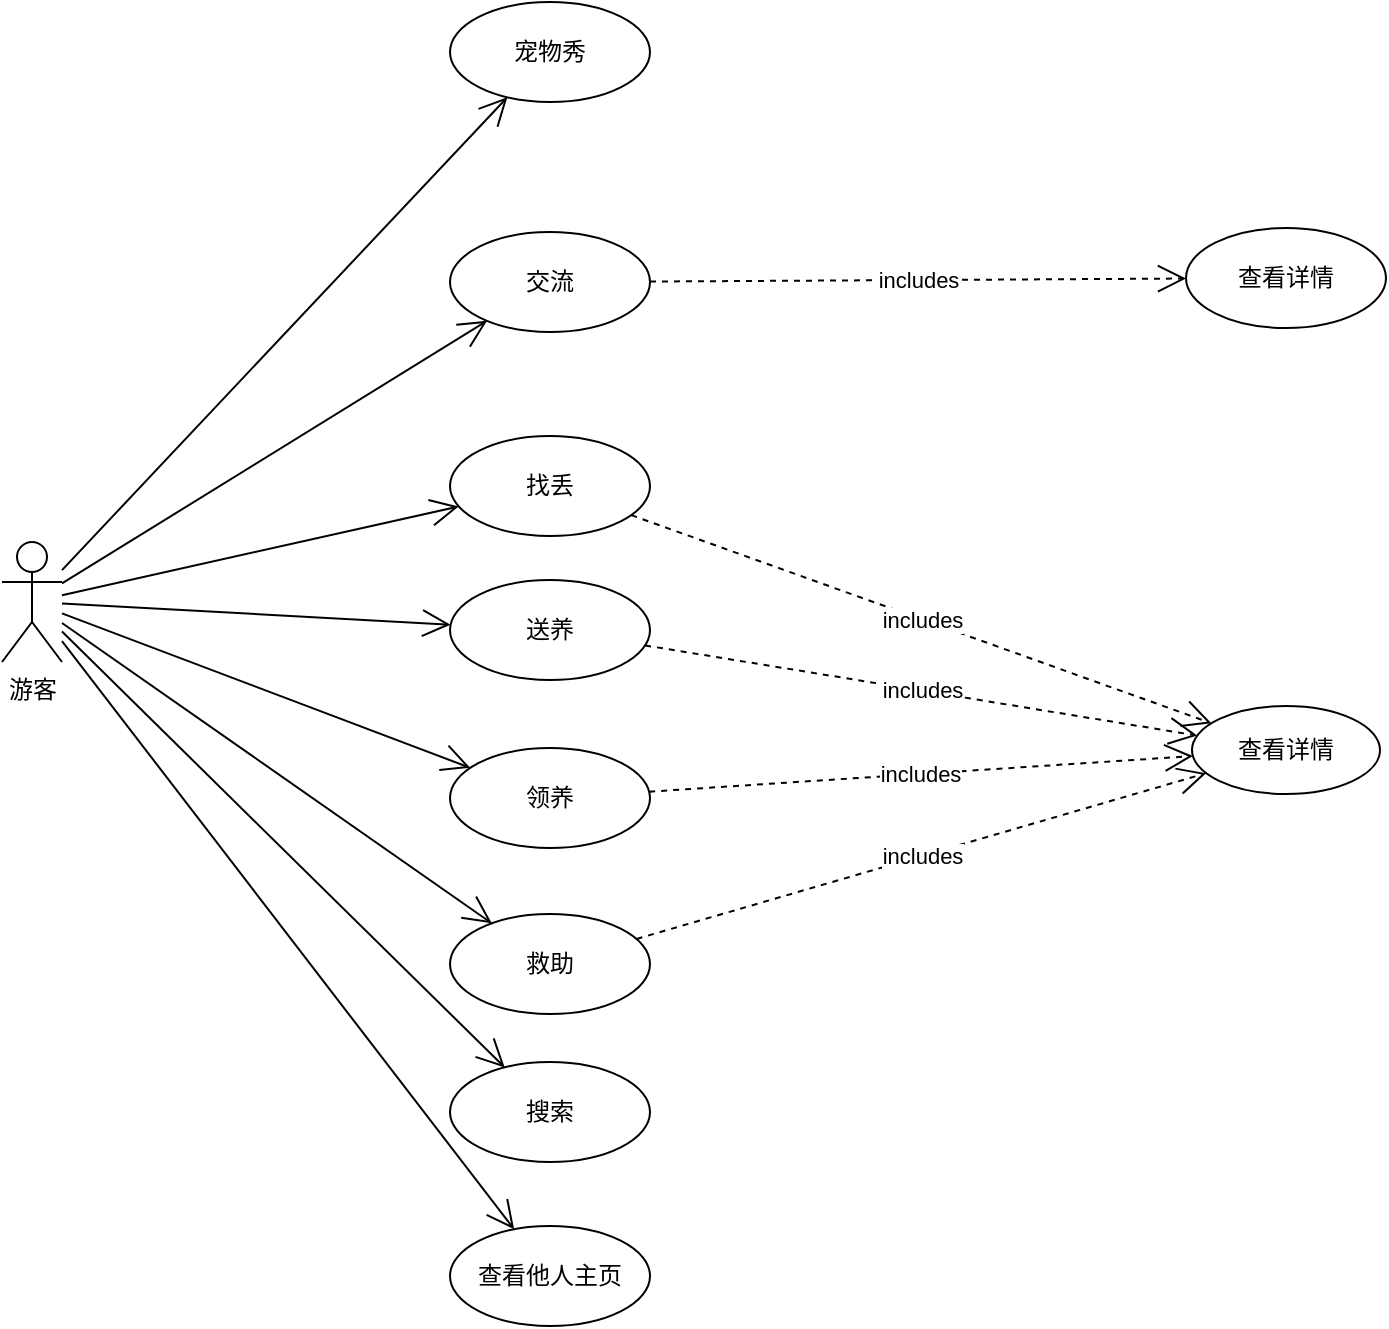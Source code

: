 <mxfile version="21.1.8" type="github">
  <diagram name="第 1 页" id="8lQIT54-kyNw0EfFA0-A">
    <mxGraphModel dx="993" dy="549" grid="0" gridSize="10" guides="1" tooltips="1" connect="1" arrows="1" fold="1" page="0" pageScale="1" pageWidth="827" pageHeight="1169" math="0" shadow="0">
      <root>
        <mxCell id="0" />
        <mxCell id="1" parent="0" />
        <mxCell id="7OAdJcNUD3Ay2zN8Ouof-6" value="游客" style="shape=umlActor;verticalLabelPosition=bottom;verticalAlign=top;html=1;" parent="1" vertex="1">
          <mxGeometry x="146" y="348" width="30" height="60" as="geometry" />
        </mxCell>
        <mxCell id="7OAdJcNUD3Ay2zN8Ouof-9" value="救助" style="ellipse;whiteSpace=wrap;html=1;verticalAlign=middle;" parent="1" vertex="1">
          <mxGeometry x="370" y="534" width="100" height="50" as="geometry" />
        </mxCell>
        <mxCell id="7OAdJcNUD3Ay2zN8Ouof-14" value="宠物秀" style="ellipse;whiteSpace=wrap;html=1;verticalAlign=middle;" parent="1" vertex="1">
          <mxGeometry x="370" y="78" width="100" height="50" as="geometry" />
        </mxCell>
        <mxCell id="7OAdJcNUD3Ay2zN8Ouof-15" value="交流" style="ellipse;whiteSpace=wrap;html=1;verticalAlign=middle;" parent="1" vertex="1">
          <mxGeometry x="370" y="193" width="100" height="50" as="geometry" />
        </mxCell>
        <mxCell id="7OAdJcNUD3Ay2zN8Ouof-16" value="送养" style="ellipse;whiteSpace=wrap;html=1;verticalAlign=middle;" parent="1" vertex="1">
          <mxGeometry x="370" y="367" width="100" height="50" as="geometry" />
        </mxCell>
        <mxCell id="7OAdJcNUD3Ay2zN8Ouof-17" value="领养" style="ellipse;whiteSpace=wrap;html=1;verticalAlign=middle;" parent="1" vertex="1">
          <mxGeometry x="370" y="451" width="100" height="50" as="geometry" />
        </mxCell>
        <mxCell id="7OAdJcNUD3Ay2zN8Ouof-18" value="找丢" style="ellipse;whiteSpace=wrap;html=1;verticalAlign=middle;horizontal=1;" parent="1" vertex="1">
          <mxGeometry x="370" y="295" width="100" height="50" as="geometry" />
        </mxCell>
        <mxCell id="7OAdJcNUD3Ay2zN8Ouof-24" value="" style="endArrow=open;endFill=1;endSize=12;html=1;rounded=0;" parent="1" source="7OAdJcNUD3Ay2zN8Ouof-6" target="7OAdJcNUD3Ay2zN8Ouof-14" edge="1">
          <mxGeometry width="160" relative="1" as="geometry">
            <mxPoint x="332" y="286" as="sourcePoint" />
            <mxPoint x="492" y="286" as="targetPoint" />
          </mxGeometry>
        </mxCell>
        <mxCell id="7OAdJcNUD3Ay2zN8Ouof-25" value="" style="endArrow=open;endFill=1;endSize=12;html=1;rounded=0;" parent="1" source="7OAdJcNUD3Ay2zN8Ouof-6" target="7OAdJcNUD3Ay2zN8Ouof-15" edge="1">
          <mxGeometry width="160" relative="1" as="geometry">
            <mxPoint x="332" y="286" as="sourcePoint" />
            <mxPoint x="492" y="286" as="targetPoint" />
          </mxGeometry>
        </mxCell>
        <mxCell id="7OAdJcNUD3Ay2zN8Ouof-26" value="" style="endArrow=open;endFill=1;endSize=12;html=1;rounded=0;" parent="1" source="7OAdJcNUD3Ay2zN8Ouof-6" target="7OAdJcNUD3Ay2zN8Ouof-18" edge="1">
          <mxGeometry width="160" relative="1" as="geometry">
            <mxPoint x="332" y="286" as="sourcePoint" />
            <mxPoint x="492" y="286" as="targetPoint" />
          </mxGeometry>
        </mxCell>
        <mxCell id="7OAdJcNUD3Ay2zN8Ouof-27" value="" style="endArrow=open;endFill=1;endSize=12;html=1;rounded=0;" parent="1" source="7OAdJcNUD3Ay2zN8Ouof-6" target="7OAdJcNUD3Ay2zN8Ouof-16" edge="1">
          <mxGeometry width="160" relative="1" as="geometry">
            <mxPoint x="332" y="286" as="sourcePoint" />
            <mxPoint x="492" y="286" as="targetPoint" />
          </mxGeometry>
        </mxCell>
        <mxCell id="7OAdJcNUD3Ay2zN8Ouof-28" value="" style="endArrow=open;endFill=1;endSize=12;html=1;rounded=0;" parent="1" source="7OAdJcNUD3Ay2zN8Ouof-6" target="7OAdJcNUD3Ay2zN8Ouof-17" edge="1">
          <mxGeometry width="160" relative="1" as="geometry">
            <mxPoint x="332" y="286" as="sourcePoint" />
            <mxPoint x="492" y="286" as="targetPoint" />
          </mxGeometry>
        </mxCell>
        <mxCell id="7OAdJcNUD3Ay2zN8Ouof-29" value="" style="endArrow=open;endFill=1;endSize=12;html=1;rounded=0;" parent="1" source="7OAdJcNUD3Ay2zN8Ouof-6" target="7OAdJcNUD3Ay2zN8Ouof-9" edge="1">
          <mxGeometry width="160" relative="1" as="geometry">
            <mxPoint x="620" y="186" as="sourcePoint" />
            <mxPoint x="492" y="286" as="targetPoint" />
          </mxGeometry>
        </mxCell>
        <mxCell id="7OAdJcNUD3Ay2zN8Ouof-71" value="查看详情" style="ellipse;whiteSpace=wrap;html=1;" parent="1" vertex="1">
          <mxGeometry x="741" y="430" width="94" height="44" as="geometry" />
        </mxCell>
        <mxCell id="7OAdJcNUD3Ay2zN8Ouof-72" value="includes" style="endArrow=open;endSize=12;dashed=1;html=1;rounded=0;" parent="1" source="7OAdJcNUD3Ay2zN8Ouof-18" target="7OAdJcNUD3Ay2zN8Ouof-71" edge="1">
          <mxGeometry width="160" relative="1" as="geometry">
            <mxPoint x="322" y="409" as="sourcePoint" />
            <mxPoint x="482" y="409" as="targetPoint" />
          </mxGeometry>
        </mxCell>
        <mxCell id="7OAdJcNUD3Ay2zN8Ouof-73" value="includes" style="endArrow=open;endSize=12;dashed=1;html=1;rounded=0;" parent="1" source="7OAdJcNUD3Ay2zN8Ouof-16" target="7OAdJcNUD3Ay2zN8Ouof-71" edge="1">
          <mxGeometry width="160" relative="1" as="geometry">
            <mxPoint x="322" y="409" as="sourcePoint" />
            <mxPoint x="482" y="409" as="targetPoint" />
          </mxGeometry>
        </mxCell>
        <mxCell id="7OAdJcNUD3Ay2zN8Ouof-74" value="includes" style="endArrow=open;endSize=12;dashed=1;html=1;rounded=0;" parent="1" source="7OAdJcNUD3Ay2zN8Ouof-17" target="7OAdJcNUD3Ay2zN8Ouof-71" edge="1">
          <mxGeometry width="160" relative="1" as="geometry">
            <mxPoint x="322" y="409" as="sourcePoint" />
            <mxPoint x="482" y="409" as="targetPoint" />
          </mxGeometry>
        </mxCell>
        <mxCell id="7OAdJcNUD3Ay2zN8Ouof-75" value="includes" style="endArrow=open;endSize=12;dashed=1;html=1;rounded=0;" parent="1" source="7OAdJcNUD3Ay2zN8Ouof-9" target="7OAdJcNUD3Ay2zN8Ouof-71" edge="1">
          <mxGeometry width="160" relative="1" as="geometry">
            <mxPoint x="322" y="409" as="sourcePoint" />
            <mxPoint x="482" y="409" as="targetPoint" />
          </mxGeometry>
        </mxCell>
        <mxCell id="7OAdJcNUD3Ay2zN8Ouof-85" value="查看详情" style="ellipse;whiteSpace=wrap;html=1;" parent="1" vertex="1">
          <mxGeometry x="738" y="191" width="100" height="50" as="geometry" />
        </mxCell>
        <mxCell id="7OAdJcNUD3Ay2zN8Ouof-88" value="includes" style="endArrow=open;endSize=12;dashed=1;html=1;rounded=0;" parent="1" source="7OAdJcNUD3Ay2zN8Ouof-15" target="7OAdJcNUD3Ay2zN8Ouof-85" edge="1">
          <mxGeometry width="160" relative="1" as="geometry">
            <mxPoint x="480" y="106" as="sourcePoint" />
            <mxPoint x="640" y="106" as="targetPoint" />
          </mxGeometry>
        </mxCell>
        <mxCell id="7OAdJcNUD3Ay2zN8Ouof-101" value="搜索" style="ellipse;whiteSpace=wrap;html=1;" parent="1" vertex="1">
          <mxGeometry x="370" y="608" width="100" height="50" as="geometry" />
        </mxCell>
        <mxCell id="7OAdJcNUD3Ay2zN8Ouof-103" value="查看他人主页" style="ellipse;whiteSpace=wrap;html=1;movable=1;resizable=1;rotatable=1;deletable=1;editable=1;locked=0;connectable=1;" parent="1" vertex="1">
          <mxGeometry x="370" y="690" width="100" height="50" as="geometry" />
        </mxCell>
        <mxCell id="7OAdJcNUD3Ay2zN8Ouof-106" value="" style="endArrow=open;endFill=1;endSize=12;html=1;rounded=0;" parent="1" source="7OAdJcNUD3Ay2zN8Ouof-6" target="7OAdJcNUD3Ay2zN8Ouof-101" edge="1">
          <mxGeometry width="160" relative="1" as="geometry">
            <mxPoint x="480" y="612" as="sourcePoint" />
            <mxPoint x="640" y="612" as="targetPoint" />
          </mxGeometry>
        </mxCell>
        <mxCell id="7OAdJcNUD3Ay2zN8Ouof-107" value="" style="endArrow=open;endFill=1;endSize=12;html=1;rounded=0;" parent="1" source="7OAdJcNUD3Ay2zN8Ouof-6" target="7OAdJcNUD3Ay2zN8Ouof-103" edge="1">
          <mxGeometry width="160" relative="1" as="geometry">
            <mxPoint x="159" y="506" as="sourcePoint" />
            <mxPoint x="640" y="612" as="targetPoint" />
          </mxGeometry>
        </mxCell>
      </root>
    </mxGraphModel>
  </diagram>
</mxfile>
